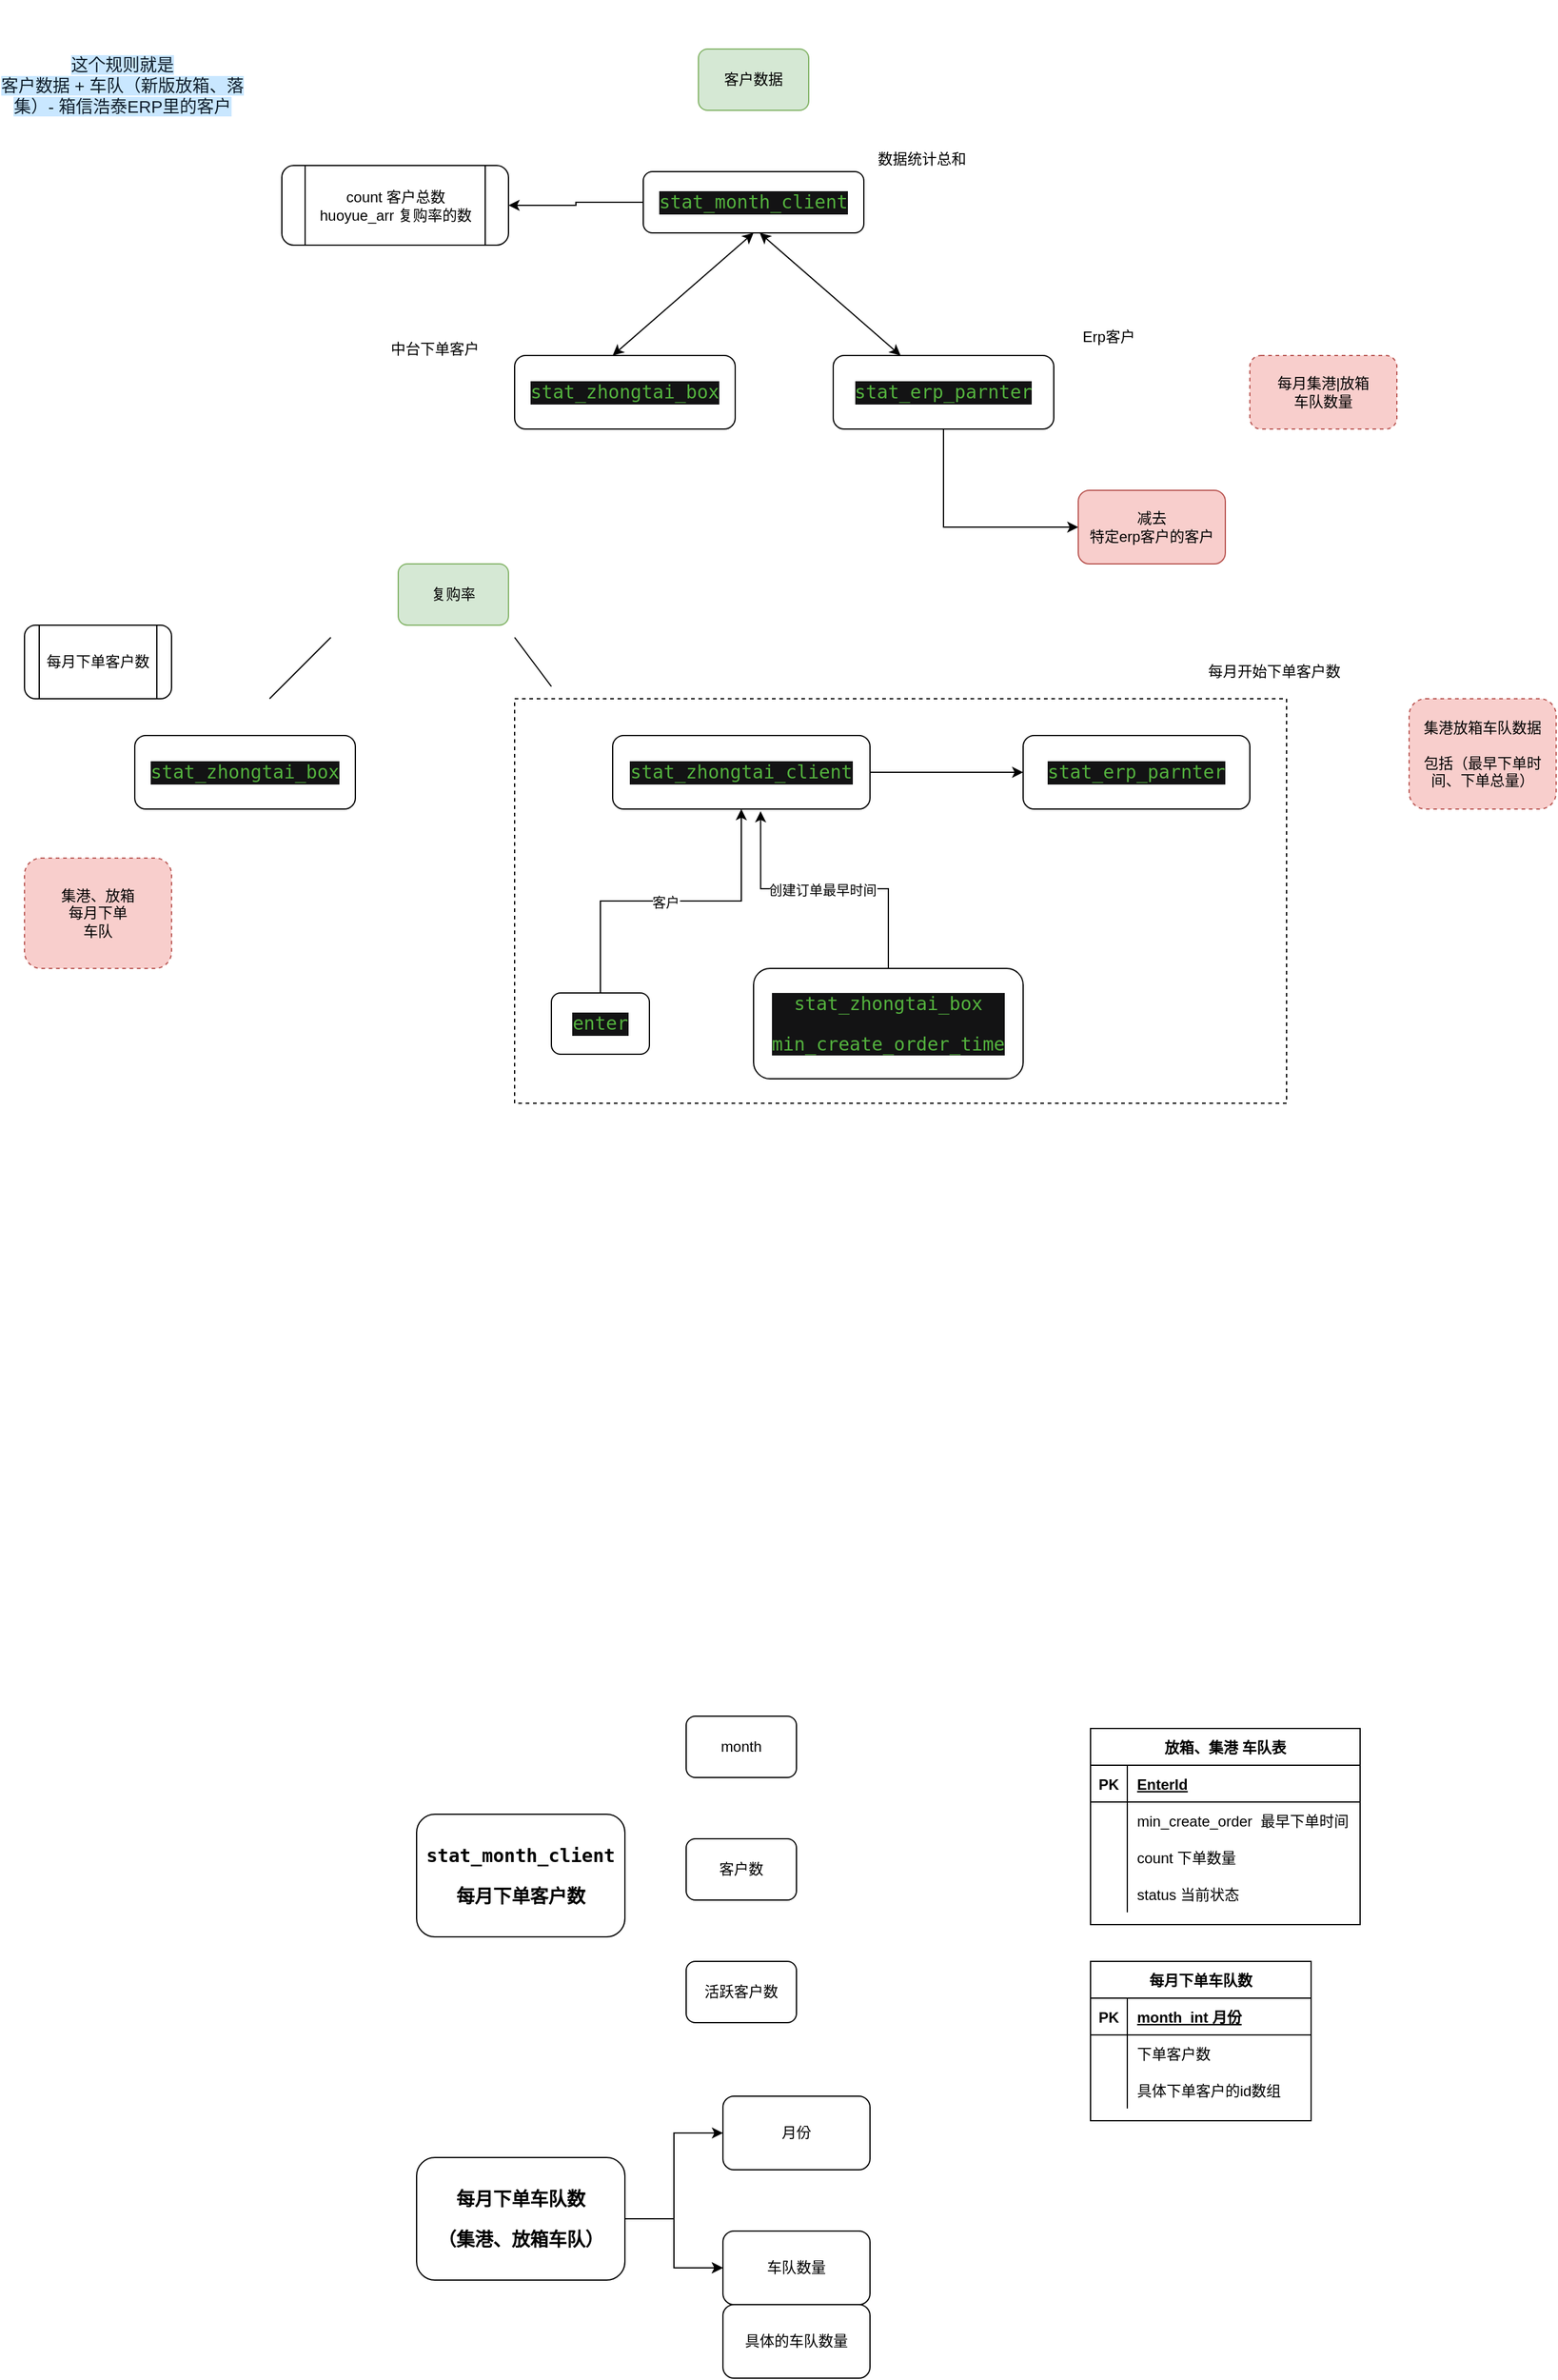 <mxfile version="14.6.6" type="github">
  <diagram id="ru6HBqJ93o1stxbcAgsf" name="第 1 页">
    <mxGraphModel dx="2264" dy="1028" grid="1" gridSize="10" guides="1" tooltips="1" connect="1" arrows="1" fold="1" page="1" pageScale="1" pageWidth="827" pageHeight="1169" math="0" shadow="0">
      <root>
        <mxCell id="0" />
        <mxCell id="1" parent="0" />
        <mxCell id="qMNki4L_DQQMsOHSVaSi-29" value="" style="rounded=0;whiteSpace=wrap;html=1;fillColor=none;dashed=1;" parent="1" vertex="1">
          <mxGeometry x="30" y="620" width="630" height="330" as="geometry" />
        </mxCell>
        <mxCell id="qMNki4L_DQQMsOHSVaSi-1" value="客户数据" style="rounded=1;whiteSpace=wrap;html=1;fillColor=#d5e8d4;strokeColor=#82b366;" parent="1" vertex="1">
          <mxGeometry x="180" y="90" width="90" height="50" as="geometry" />
        </mxCell>
        <mxCell id="qMNki4L_DQQMsOHSVaSi-15" value="" style="edgeStyle=orthogonalEdgeStyle;rounded=0;orthogonalLoop=1;jettySize=auto;html=1;" parent="1" source="qMNki4L_DQQMsOHSVaSi-2" target="qMNki4L_DQQMsOHSVaSi-14" edge="1">
          <mxGeometry relative="1" as="geometry" />
        </mxCell>
        <mxCell id="qMNki4L_DQQMsOHSVaSi-2" value="&lt;pre style=&quot;background-color: #131314 ; color: #ebebeb ; font-family: &amp;#34;monaco&amp;#34; , monospace ; font-size: 11.3pt&quot;&gt;&lt;span style=&quot;color: #54b33e&quot;&gt;stat_month_client&lt;/span&gt;&lt;/pre&gt;" style="rounded=1;whiteSpace=wrap;html=1;" parent="1" vertex="1">
          <mxGeometry x="135" y="190" width="180" height="50" as="geometry" />
        </mxCell>
        <mxCell id="qMNki4L_DQQMsOHSVaSi-3" value="&lt;pre style=&quot;background-color: #131314 ; color: #ebebeb ; font-family: &amp;#34;monaco&amp;#34; , monospace ; font-size: 11.3pt&quot;&gt;&lt;span style=&quot;color: #54b33e&quot;&gt;stat_zhongtai_box&lt;/span&gt;&lt;/pre&gt;" style="rounded=1;whiteSpace=wrap;html=1;" parent="1" vertex="1">
          <mxGeometry x="30" y="340" width="180" height="60" as="geometry" />
        </mxCell>
        <mxCell id="qMNki4L_DQQMsOHSVaSi-50" style="edgeStyle=orthogonalEdgeStyle;rounded=0;orthogonalLoop=1;jettySize=auto;html=1;exitX=0.5;exitY=1;exitDx=0;exitDy=0;entryX=0;entryY=0.5;entryDx=0;entryDy=0;" parent="1" source="qMNki4L_DQQMsOHSVaSi-4" target="qMNki4L_DQQMsOHSVaSi-49" edge="1">
          <mxGeometry relative="1" as="geometry" />
        </mxCell>
        <mxCell id="qMNki4L_DQQMsOHSVaSi-4" value="&lt;pre style=&quot;background-color: #131314 ; color: #ebebeb ; font-family: &amp;#34;monaco&amp;#34; , monospace ; font-size: 11.3pt&quot;&gt;&lt;pre style=&quot;font-family: &amp;#34;monaco&amp;#34; , monospace ; font-size: 11.3pt&quot;&gt;&lt;span style=&quot;color: #54b33e&quot;&gt;stat_erp_parnter&lt;/span&gt;&lt;/pre&gt;&lt;/pre&gt;" style="rounded=1;whiteSpace=wrap;html=1;" parent="1" vertex="1">
          <mxGeometry x="290" y="340" width="180" height="60" as="geometry" />
        </mxCell>
        <mxCell id="qMNki4L_DQQMsOHSVaSi-5" value="" style="endArrow=classic;startArrow=classic;html=1;entryX=0.5;entryY=1;entryDx=0;entryDy=0;" parent="1" target="qMNki4L_DQQMsOHSVaSi-2" edge="1">
          <mxGeometry width="50" height="50" relative="1" as="geometry">
            <mxPoint x="110" y="340" as="sourcePoint" />
            <mxPoint x="160" y="290" as="targetPoint" />
          </mxGeometry>
        </mxCell>
        <mxCell id="qMNki4L_DQQMsOHSVaSi-6" value="" style="endArrow=classic;startArrow=classic;html=1;entryX=0.5;entryY=1;entryDx=0;entryDy=0;" parent="1" edge="1">
          <mxGeometry width="50" height="50" relative="1" as="geometry">
            <mxPoint x="345" y="340" as="sourcePoint" />
            <mxPoint x="230" y="240" as="targetPoint" />
          </mxGeometry>
        </mxCell>
        <mxCell id="qMNki4L_DQQMsOHSVaSi-7" value="数据统计总和" style="text;html=1;strokeColor=none;fillColor=none;align=center;verticalAlign=middle;whiteSpace=wrap;rounded=0;" parent="1" vertex="1">
          <mxGeometry x="315" y="170" width="95" height="20" as="geometry" />
        </mxCell>
        <mxCell id="qMNki4L_DQQMsOHSVaSi-8" value="中台下单客户" style="text;html=1;strokeColor=none;fillColor=none;align=center;verticalAlign=middle;whiteSpace=wrap;rounded=0;" parent="1" vertex="1">
          <mxGeometry x="-80" y="320" width="90" height="30" as="geometry" />
        </mxCell>
        <mxCell id="qMNki4L_DQQMsOHSVaSi-10" value="Erp客户" style="text;html=1;strokeColor=none;fillColor=none;align=center;verticalAlign=middle;whiteSpace=wrap;rounded=0;" parent="1" vertex="1">
          <mxGeometry x="470" y="310" width="90" height="30" as="geometry" />
        </mxCell>
        <mxCell id="qMNki4L_DQQMsOHSVaSi-14" value="count 客户总数&lt;br&gt;huoyue_arr 复购率的数" style="shape=process;whiteSpace=wrap;html=1;backgroundOutline=1;rounded=1;" parent="1" vertex="1">
          <mxGeometry x="-160" y="185" width="185" height="65" as="geometry" />
        </mxCell>
        <mxCell id="qMNki4L_DQQMsOHSVaSi-18" value="" style="edgeStyle=orthogonalEdgeStyle;rounded=0;orthogonalLoop=1;jettySize=auto;html=1;" parent="1" source="qMNki4L_DQQMsOHSVaSi-16" target="qMNki4L_DQQMsOHSVaSi-17" edge="1">
          <mxGeometry relative="1" as="geometry" />
        </mxCell>
        <mxCell id="qMNki4L_DQQMsOHSVaSi-16" value="&lt;pre style=&quot;background-color: #131314 ; color: #ebebeb ; font-family: &amp;#34;monaco&amp;#34; , monospace ; font-size: 11.3pt&quot;&gt;&lt;span style=&quot;color: #54b33e&quot;&gt;stat_zhongtai_client&lt;/span&gt;&lt;/pre&gt;" style="rounded=1;whiteSpace=wrap;html=1;" parent="1" vertex="1">
          <mxGeometry x="110" y="650" width="210" height="60" as="geometry" />
        </mxCell>
        <mxCell id="qMNki4L_DQQMsOHSVaSi-17" value="&lt;pre style=&quot;background-color: #131314 ; color: #ebebeb ; font-family: &amp;#34;monaco&amp;#34; , monospace ; font-size: 11.3pt&quot;&gt;&lt;span style=&quot;color: #54b33e&quot;&gt;stat_erp_parnter&lt;/span&gt;&lt;/pre&gt;" style="whiteSpace=wrap;html=1;rounded=1;" parent="1" vertex="1">
          <mxGeometry x="445" y="650" width="185" height="60" as="geometry" />
        </mxCell>
        <mxCell id="qMNki4L_DQQMsOHSVaSi-21" style="edgeStyle=orthogonalEdgeStyle;rounded=0;orthogonalLoop=1;jettySize=auto;html=1;exitX=0.5;exitY=0;exitDx=0;exitDy=0;entryX=0.5;entryY=1;entryDx=0;entryDy=0;" parent="1" source="qMNki4L_DQQMsOHSVaSi-19" target="qMNki4L_DQQMsOHSVaSi-16" edge="1">
          <mxGeometry relative="1" as="geometry" />
        </mxCell>
        <mxCell id="qMNki4L_DQQMsOHSVaSi-23" value="客户" style="edgeLabel;html=1;align=center;verticalAlign=middle;resizable=0;points=[];" parent="qMNki4L_DQQMsOHSVaSi-21" vertex="1" connectable="0">
          <mxGeometry x="-0.036" y="-1" relative="1" as="geometry">
            <mxPoint as="offset" />
          </mxGeometry>
        </mxCell>
        <mxCell id="qMNki4L_DQQMsOHSVaSi-19" value="&lt;pre style=&quot;background-color: #131314 ; color: #ebebeb ; font-family: &amp;#34;monaco&amp;#34; , monospace ; font-size: 11.3pt&quot;&gt;&lt;span style=&quot;color: #54b33e&quot;&gt;enter&lt;/span&gt;&lt;/pre&gt;" style="rounded=1;whiteSpace=wrap;html=1;" parent="1" vertex="1">
          <mxGeometry x="60" y="860" width="80" height="50" as="geometry" />
        </mxCell>
        <mxCell id="qMNki4L_DQQMsOHSVaSi-22" style="edgeStyle=orthogonalEdgeStyle;rounded=0;orthogonalLoop=1;jettySize=auto;html=1;entryX=0.575;entryY=1.03;entryDx=0;entryDy=0;entryPerimeter=0;" parent="1" source="qMNki4L_DQQMsOHSVaSi-20" target="qMNki4L_DQQMsOHSVaSi-16" edge="1">
          <mxGeometry relative="1" as="geometry" />
        </mxCell>
        <mxCell id="qMNki4L_DQQMsOHSVaSi-24" value="创建订单最早时间" style="edgeLabel;html=1;align=center;verticalAlign=middle;resizable=0;points=[];" parent="qMNki4L_DQQMsOHSVaSi-22" vertex="1" connectable="0">
          <mxGeometry x="0.027" y="1" relative="1" as="geometry">
            <mxPoint as="offset" />
          </mxGeometry>
        </mxCell>
        <mxCell id="qMNki4L_DQQMsOHSVaSi-20" value="&lt;pre style=&quot;background-color: #131314 ; color: #ebebeb ; font-family: &amp;#34;monaco&amp;#34; , monospace ; font-size: 11.3pt&quot;&gt;&lt;pre style=&quot;font-family: &amp;#34;monaco&amp;#34; , monospace ; font-size: 11.3pt&quot;&gt;&lt;span style=&quot;color: #54b33e&quot;&gt;stat_zhongtai_box&lt;/span&gt;&lt;/pre&gt;&lt;pre style=&quot;font-family: &amp;#34;monaco&amp;#34; , monospace ; font-size: 11.3pt&quot;&gt;&lt;pre style=&quot;font-family: &amp;#34;monaco&amp;#34; , monospace ; font-size: 11.3pt&quot;&gt;&lt;span style=&quot;color: #54b33e&quot;&gt;min_create_order_time&lt;/span&gt;&lt;/pre&gt;&lt;/pre&gt;&lt;/pre&gt;" style="rounded=1;whiteSpace=wrap;html=1;" parent="1" vertex="1">
          <mxGeometry x="225" y="840" width="220" height="90" as="geometry" />
        </mxCell>
        <mxCell id="qMNki4L_DQQMsOHSVaSi-25" value="复购率" style="rounded=1;whiteSpace=wrap;html=1;fillColor=#d5e8d4;strokeColor=#82b366;" parent="1" vertex="1">
          <mxGeometry x="-65" y="510" width="90" height="50" as="geometry" />
        </mxCell>
        <mxCell id="qMNki4L_DQQMsOHSVaSi-26" value="&lt;pre style=&quot;background-color: #131314 ; color: #ebebeb ; font-family: &amp;#34;monaco&amp;#34; , monospace ; font-size: 11.3pt&quot;&gt;&lt;span style=&quot;color: #54b33e&quot;&gt;stat_zhongtai_box&lt;/span&gt;&lt;/pre&gt;" style="rounded=1;whiteSpace=wrap;html=1;" parent="1" vertex="1">
          <mxGeometry x="-280" y="650" width="180" height="60" as="geometry" />
        </mxCell>
        <mxCell id="qMNki4L_DQQMsOHSVaSi-27" value="每月下单客户数" style="shape=process;whiteSpace=wrap;html=1;backgroundOutline=1;rounded=1;" parent="1" vertex="1">
          <mxGeometry x="-370" y="560" width="120" height="60" as="geometry" />
        </mxCell>
        <mxCell id="qMNki4L_DQQMsOHSVaSi-30" value="" style="endArrow=none;html=1;" parent="1" edge="1">
          <mxGeometry width="50" height="50" relative="1" as="geometry">
            <mxPoint x="-170" y="620" as="sourcePoint" />
            <mxPoint x="-120" y="570" as="targetPoint" />
          </mxGeometry>
        </mxCell>
        <mxCell id="qMNki4L_DQQMsOHSVaSi-31" value="" style="endArrow=none;html=1;" parent="1" edge="1">
          <mxGeometry width="50" height="50" relative="1" as="geometry">
            <mxPoint x="60" y="610" as="sourcePoint" />
            <mxPoint x="30" y="570" as="targetPoint" />
          </mxGeometry>
        </mxCell>
        <mxCell id="qMNki4L_DQQMsOHSVaSi-32" value="每月开始下单客户数" style="text;html=1;strokeColor=none;fillColor=none;align=center;verticalAlign=middle;whiteSpace=wrap;rounded=0;dashed=1;" parent="1" vertex="1">
          <mxGeometry x="590" y="585" width="120" height="25" as="geometry" />
        </mxCell>
        <mxCell id="qMNki4L_DQQMsOHSVaSi-34" value="每月集港|放箱&lt;br&gt;车队数量" style="rounded=1;whiteSpace=wrap;html=1;dashed=1;fillColor=#f8cecc;strokeColor=#b85450;" parent="1" vertex="1">
          <mxGeometry x="630" y="340" width="120" height="60" as="geometry" />
        </mxCell>
        <mxCell id="qMNki4L_DQQMsOHSVaSi-35" value="集港放箱车队数据&lt;br&gt;&lt;br&gt;包括（最早下单时间、下单总量）" style="rounded=1;whiteSpace=wrap;html=1;dashed=1;fillColor=#f8cecc;strokeColor=#b85450;" parent="1" vertex="1">
          <mxGeometry x="760" y="620" width="120" height="90" as="geometry" />
        </mxCell>
        <mxCell id="qMNki4L_DQQMsOHSVaSi-36" value="集港、放箱&lt;br&gt;每月下单&lt;br&gt;车队" style="rounded=1;whiteSpace=wrap;html=1;dashed=1;fillColor=#f8cecc;strokeColor=#b85450;" parent="1" vertex="1">
          <mxGeometry x="-370" y="750" width="120" height="90" as="geometry" />
        </mxCell>
        <mxCell id="qMNki4L_DQQMsOHSVaSi-37" value="&lt;pre style=&quot;font-family: &amp;#34;monaco&amp;#34; , monospace ; font-size: 11.3pt&quot;&gt;&lt;span style=&quot;background-color: rgb(255 , 255 , 255)&quot;&gt;&lt;b&gt;stat_month_client&lt;/b&gt;&lt;/span&gt;&lt;/pre&gt;&lt;pre style=&quot;font-family: &amp;#34;monaco&amp;#34; , monospace ; font-size: 11.3pt&quot;&gt;&lt;span style=&quot;background-color: rgb(255 , 255 , 255)&quot;&gt;&lt;b&gt;每月下单客户数&lt;/b&gt;&lt;/span&gt;&lt;/pre&gt;" style="rounded=1;whiteSpace=wrap;html=1;" parent="1" vertex="1">
          <mxGeometry x="-50" y="1530" width="170" height="100" as="geometry" />
        </mxCell>
        <mxCell id="qMNki4L_DQQMsOHSVaSi-38" value="month" style="rounded=1;whiteSpace=wrap;html=1;" parent="1" vertex="1">
          <mxGeometry x="170" y="1450" width="90" height="50" as="geometry" />
        </mxCell>
        <mxCell id="qMNki4L_DQQMsOHSVaSi-39" value="客户数" style="rounded=1;whiteSpace=wrap;html=1;" parent="1" vertex="1">
          <mxGeometry x="170" y="1550" width="90" height="50" as="geometry" />
        </mxCell>
        <mxCell id="qMNki4L_DQQMsOHSVaSi-40" value="活跃客户数" style="rounded=1;whiteSpace=wrap;html=1;" parent="1" vertex="1">
          <mxGeometry x="170" y="1650" width="90" height="50" as="geometry" />
        </mxCell>
        <mxCell id="qMNki4L_DQQMsOHSVaSi-44" value="" style="edgeStyle=orthogonalEdgeStyle;rounded=0;orthogonalLoop=1;jettySize=auto;html=1;" parent="1" source="qMNki4L_DQQMsOHSVaSi-41" target="qMNki4L_DQQMsOHSVaSi-43" edge="1">
          <mxGeometry relative="1" as="geometry" />
        </mxCell>
        <mxCell id="qMNki4L_DQQMsOHSVaSi-46" value="" style="edgeStyle=orthogonalEdgeStyle;rounded=0;orthogonalLoop=1;jettySize=auto;html=1;" parent="1" source="qMNki4L_DQQMsOHSVaSi-41" target="qMNki4L_DQQMsOHSVaSi-45" edge="1">
          <mxGeometry relative="1" as="geometry" />
        </mxCell>
        <mxCell id="qMNki4L_DQQMsOHSVaSi-47" value="" style="edgeStyle=orthogonalEdgeStyle;rounded=0;orthogonalLoop=1;jettySize=auto;html=1;" parent="1" source="qMNki4L_DQQMsOHSVaSi-41" target="qMNki4L_DQQMsOHSVaSi-45" edge="1">
          <mxGeometry relative="1" as="geometry" />
        </mxCell>
        <mxCell id="qMNki4L_DQQMsOHSVaSi-41" value="&lt;pre style=&quot;font-family: &amp;#34;monaco&amp;#34; , monospace ; font-size: 11.3pt&quot;&gt;&lt;span style=&quot;background-color: rgb(255 , 255 , 255)&quot;&gt;&lt;b&gt;每月下单车队数&lt;/b&gt;&lt;/span&gt;&lt;/pre&gt;&lt;pre style=&quot;font-family: &amp;#34;monaco&amp;#34; , monospace ; font-size: 11.3pt&quot;&gt;&lt;span style=&quot;background-color: rgb(255 , 255 , 255)&quot;&gt;&lt;b&gt;（集港、放箱车队）&lt;/b&gt;&lt;/span&gt;&lt;/pre&gt;" style="rounded=1;whiteSpace=wrap;html=1;" parent="1" vertex="1">
          <mxGeometry x="-50" y="1810" width="170" height="100" as="geometry" />
        </mxCell>
        <mxCell id="qMNki4L_DQQMsOHSVaSi-43" value="月份" style="whiteSpace=wrap;html=1;rounded=1;" parent="1" vertex="1">
          <mxGeometry x="200" y="1760" width="120" height="60" as="geometry" />
        </mxCell>
        <mxCell id="qMNki4L_DQQMsOHSVaSi-45" value="车队数量" style="whiteSpace=wrap;html=1;rounded=1;" parent="1" vertex="1">
          <mxGeometry x="200" y="1870" width="120" height="60" as="geometry" />
        </mxCell>
        <mxCell id="qMNki4L_DQQMsOHSVaSi-48" value="具体的车队数量" style="whiteSpace=wrap;html=1;rounded=1;" parent="1" vertex="1">
          <mxGeometry x="200" y="1930" width="120" height="60" as="geometry" />
        </mxCell>
        <mxCell id="qMNki4L_DQQMsOHSVaSi-49" value="减去&lt;br&gt;特定erp客户的客户" style="rounded=1;whiteSpace=wrap;html=1;fillColor=#f8cecc;strokeColor=#b85450;" parent="1" vertex="1">
          <mxGeometry x="490" y="450" width="120" height="60" as="geometry" />
        </mxCell>
        <mxCell id="qMNki4L_DQQMsOHSVaSi-52" value="放箱、集港 车队表" style="shape=table;startSize=30;container=1;collapsible=1;childLayout=tableLayout;fixedRows=1;rowLines=0;fontStyle=1;align=center;resizeLast=1;gradientColor=none;" parent="1" vertex="1">
          <mxGeometry x="500" y="1460" width="220" height="160" as="geometry" />
        </mxCell>
        <mxCell id="qMNki4L_DQQMsOHSVaSi-53" value="" style="shape=partialRectangle;collapsible=0;dropTarget=0;pointerEvents=0;fillColor=none;top=0;left=0;bottom=1;right=0;points=[[0,0.5],[1,0.5]];portConstraint=eastwest;" parent="qMNki4L_DQQMsOHSVaSi-52" vertex="1">
          <mxGeometry y="30" width="220" height="30" as="geometry" />
        </mxCell>
        <mxCell id="qMNki4L_DQQMsOHSVaSi-54" value="PK" style="shape=partialRectangle;connectable=0;fillColor=none;top=0;left=0;bottom=0;right=0;fontStyle=1;overflow=hidden;" parent="qMNki4L_DQQMsOHSVaSi-53" vertex="1">
          <mxGeometry width="30" height="30" as="geometry" />
        </mxCell>
        <mxCell id="qMNki4L_DQQMsOHSVaSi-55" value="EnterId" style="shape=partialRectangle;connectable=0;fillColor=none;top=0;left=0;bottom=0;right=0;align=left;spacingLeft=6;fontStyle=5;overflow=hidden;" parent="qMNki4L_DQQMsOHSVaSi-53" vertex="1">
          <mxGeometry x="30" width="190" height="30" as="geometry" />
        </mxCell>
        <mxCell id="qMNki4L_DQQMsOHSVaSi-56" value="" style="shape=partialRectangle;collapsible=0;dropTarget=0;pointerEvents=0;fillColor=none;top=0;left=0;bottom=0;right=0;points=[[0,0.5],[1,0.5]];portConstraint=eastwest;" parent="qMNki4L_DQQMsOHSVaSi-52" vertex="1">
          <mxGeometry y="60" width="220" height="30" as="geometry" />
        </mxCell>
        <mxCell id="qMNki4L_DQQMsOHSVaSi-57" value="" style="shape=partialRectangle;connectable=0;fillColor=none;top=0;left=0;bottom=0;right=0;editable=1;overflow=hidden;" parent="qMNki4L_DQQMsOHSVaSi-56" vertex="1">
          <mxGeometry width="30" height="30" as="geometry" />
        </mxCell>
        <mxCell id="qMNki4L_DQQMsOHSVaSi-58" value="min_create_order  最早下单时间" style="shape=partialRectangle;connectable=0;fillColor=none;top=0;left=0;bottom=0;right=0;align=left;spacingLeft=6;overflow=hidden;" parent="qMNki4L_DQQMsOHSVaSi-56" vertex="1">
          <mxGeometry x="30" width="190" height="30" as="geometry" />
        </mxCell>
        <mxCell id="qMNki4L_DQQMsOHSVaSi-59" value="" style="shape=partialRectangle;collapsible=0;dropTarget=0;pointerEvents=0;fillColor=none;top=0;left=0;bottom=0;right=0;points=[[0,0.5],[1,0.5]];portConstraint=eastwest;" parent="qMNki4L_DQQMsOHSVaSi-52" vertex="1">
          <mxGeometry y="90" width="220" height="30" as="geometry" />
        </mxCell>
        <mxCell id="qMNki4L_DQQMsOHSVaSi-60" value="" style="shape=partialRectangle;connectable=0;fillColor=none;top=0;left=0;bottom=0;right=0;editable=1;overflow=hidden;" parent="qMNki4L_DQQMsOHSVaSi-59" vertex="1">
          <mxGeometry width="30" height="30" as="geometry" />
        </mxCell>
        <mxCell id="qMNki4L_DQQMsOHSVaSi-61" value="count 下单数量" style="shape=partialRectangle;connectable=0;fillColor=none;top=0;left=0;bottom=0;right=0;align=left;spacingLeft=6;overflow=hidden;" parent="qMNki4L_DQQMsOHSVaSi-59" vertex="1">
          <mxGeometry x="30" width="190" height="30" as="geometry" />
        </mxCell>
        <mxCell id="qMNki4L_DQQMsOHSVaSi-62" value="" style="shape=partialRectangle;collapsible=0;dropTarget=0;pointerEvents=0;fillColor=none;top=0;left=0;bottom=0;right=0;points=[[0,0.5],[1,0.5]];portConstraint=eastwest;" parent="qMNki4L_DQQMsOHSVaSi-52" vertex="1">
          <mxGeometry y="120" width="220" height="30" as="geometry" />
        </mxCell>
        <mxCell id="qMNki4L_DQQMsOHSVaSi-63" value="" style="shape=partialRectangle;connectable=0;fillColor=none;top=0;left=0;bottom=0;right=0;editable=1;overflow=hidden;" parent="qMNki4L_DQQMsOHSVaSi-62" vertex="1">
          <mxGeometry width="30" height="30" as="geometry" />
        </mxCell>
        <mxCell id="qMNki4L_DQQMsOHSVaSi-64" value="status 当前状态" style="shape=partialRectangle;connectable=0;fillColor=none;top=0;left=0;bottom=0;right=0;align=left;spacingLeft=6;overflow=hidden;" parent="qMNki4L_DQQMsOHSVaSi-62" vertex="1">
          <mxGeometry x="30" width="190" height="30" as="geometry" />
        </mxCell>
        <mxCell id="qMNki4L_DQQMsOHSVaSi-78" value="每月下单车队数" style="shape=table;startSize=30;container=1;collapsible=1;childLayout=tableLayout;fixedRows=1;rowLines=0;fontStyle=1;align=center;resizeLast=1;gradientColor=none;" parent="1" vertex="1">
          <mxGeometry x="500" y="1650" width="180" height="130" as="geometry" />
        </mxCell>
        <mxCell id="qMNki4L_DQQMsOHSVaSi-79" value="" style="shape=partialRectangle;collapsible=0;dropTarget=0;pointerEvents=0;fillColor=none;top=0;left=0;bottom=1;right=0;points=[[0,0.5],[1,0.5]];portConstraint=eastwest;" parent="qMNki4L_DQQMsOHSVaSi-78" vertex="1">
          <mxGeometry y="30" width="180" height="30" as="geometry" />
        </mxCell>
        <mxCell id="qMNki4L_DQQMsOHSVaSi-80" value="PK" style="shape=partialRectangle;connectable=0;fillColor=none;top=0;left=0;bottom=0;right=0;fontStyle=1;overflow=hidden;" parent="qMNki4L_DQQMsOHSVaSi-79" vertex="1">
          <mxGeometry width="30" height="30" as="geometry" />
        </mxCell>
        <mxCell id="qMNki4L_DQQMsOHSVaSi-81" value="month_int 月份" style="shape=partialRectangle;connectable=0;fillColor=none;top=0;left=0;bottom=0;right=0;align=left;spacingLeft=6;fontStyle=5;overflow=hidden;" parent="qMNki4L_DQQMsOHSVaSi-79" vertex="1">
          <mxGeometry x="30" width="150" height="30" as="geometry" />
        </mxCell>
        <mxCell id="qMNki4L_DQQMsOHSVaSi-82" value="" style="shape=partialRectangle;collapsible=0;dropTarget=0;pointerEvents=0;fillColor=none;top=0;left=0;bottom=0;right=0;points=[[0,0.5],[1,0.5]];portConstraint=eastwest;" parent="qMNki4L_DQQMsOHSVaSi-78" vertex="1">
          <mxGeometry y="60" width="180" height="30" as="geometry" />
        </mxCell>
        <mxCell id="qMNki4L_DQQMsOHSVaSi-83" value="" style="shape=partialRectangle;connectable=0;fillColor=none;top=0;left=0;bottom=0;right=0;editable=1;overflow=hidden;" parent="qMNki4L_DQQMsOHSVaSi-82" vertex="1">
          <mxGeometry width="30" height="30" as="geometry" />
        </mxCell>
        <mxCell id="qMNki4L_DQQMsOHSVaSi-84" value="下单客户数" style="shape=partialRectangle;connectable=0;fillColor=none;top=0;left=0;bottom=0;right=0;align=left;spacingLeft=6;overflow=hidden;" parent="qMNki4L_DQQMsOHSVaSi-82" vertex="1">
          <mxGeometry x="30" width="150" height="30" as="geometry" />
        </mxCell>
        <mxCell id="qMNki4L_DQQMsOHSVaSi-85" value="" style="shape=partialRectangle;collapsible=0;dropTarget=0;pointerEvents=0;fillColor=none;top=0;left=0;bottom=0;right=0;points=[[0,0.5],[1,0.5]];portConstraint=eastwest;" parent="qMNki4L_DQQMsOHSVaSi-78" vertex="1">
          <mxGeometry y="90" width="180" height="30" as="geometry" />
        </mxCell>
        <mxCell id="qMNki4L_DQQMsOHSVaSi-86" value="" style="shape=partialRectangle;connectable=0;fillColor=none;top=0;left=0;bottom=0;right=0;editable=1;overflow=hidden;" parent="qMNki4L_DQQMsOHSVaSi-85" vertex="1">
          <mxGeometry width="30" height="30" as="geometry" />
        </mxCell>
        <mxCell id="qMNki4L_DQQMsOHSVaSi-87" value="具体下单客户的id数组" style="shape=partialRectangle;connectable=0;fillColor=none;top=0;left=0;bottom=0;right=0;align=left;spacingLeft=6;overflow=hidden;" parent="qMNki4L_DQQMsOHSVaSi-85" vertex="1">
          <mxGeometry x="30" width="150" height="30" as="geometry" />
        </mxCell>
        <mxCell id="7s6_56p3_5nq1_9_SDuc-1" value="&lt;span style=&quot;color: rgb(17 , 31 , 44) ; font-family: , , &amp;#34;pingfang sc&amp;#34; , &amp;#34;hiragino sans gb&amp;#34; , &amp;#34;segoe ui&amp;#34; , , &amp;#34;roboto&amp;#34; , &amp;#34;droid sans&amp;#34; , &amp;#34;helvetica neue&amp;#34; , sans-serif ; font-size: 14px ; text-align: left ; background-color: rgb(201 , 231 , 255)&quot;&gt;这个规则就是&lt;br/&gt;客户数据 + 车队（新版放箱、落集）- 箱信浩泰ERP里的客户&lt;/span&gt;" style="text;html=1;strokeColor=none;fillColor=none;align=center;verticalAlign=middle;whiteSpace=wrap;rounded=0;" vertex="1" parent="1">
          <mxGeometry x="-390" y="50" width="200" height="140" as="geometry" />
        </mxCell>
      </root>
    </mxGraphModel>
  </diagram>
</mxfile>
